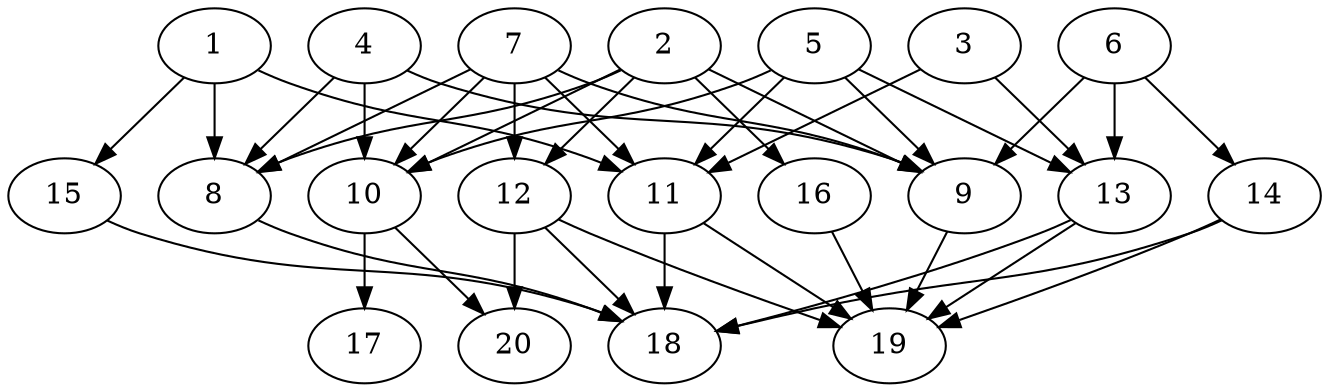 // DAG automatically generated by daggen at Tue Jul 23 14:25:45 2019
// ./daggen --dot -n 20 --ccr 0.5 --fat 0.7 --regular 0.5 --density 0.6 --mindata 5242880 --maxdata 52428800 
digraph G {
  1 [size="75673600", alpha="0.16", expect_size="37836800"] 
  1 -> 8 [size ="37836800"]
  1 -> 11 [size ="37836800"]
  1 -> 15 [size ="37836800"]
  2 [size="31262720", alpha="0.10", expect_size="15631360"] 
  2 -> 8 [size ="15631360"]
  2 -> 9 [size ="15631360"]
  2 -> 10 [size ="15631360"]
  2 -> 12 [size ="15631360"]
  2 -> 16 [size ="15631360"]
  3 [size="37052416", alpha="0.18", expect_size="18526208"] 
  3 -> 11 [size ="18526208"]
  3 -> 13 [size ="18526208"]
  4 [size="15855616", alpha="0.06", expect_size="7927808"] 
  4 -> 8 [size ="7927808"]
  4 -> 9 [size ="7927808"]
  4 -> 10 [size ="7927808"]
  5 [size="80998400", alpha="0.17", expect_size="40499200"] 
  5 -> 9 [size ="40499200"]
  5 -> 10 [size ="40499200"]
  5 -> 11 [size ="40499200"]
  5 -> 13 [size ="40499200"]
  6 [size="94803968", alpha="0.04", expect_size="47401984"] 
  6 -> 9 [size ="47401984"]
  6 -> 13 [size ="47401984"]
  6 -> 14 [size ="47401984"]
  7 [size="32743424", alpha="0.13", expect_size="16371712"] 
  7 -> 8 [size ="16371712"]
  7 -> 9 [size ="16371712"]
  7 -> 10 [size ="16371712"]
  7 -> 11 [size ="16371712"]
  7 -> 12 [size ="16371712"]
  8 [size="75786240", alpha="0.00", expect_size="37893120"] 
  8 -> 18 [size ="37893120"]
  9 [size="51335168", alpha="0.19", expect_size="25667584"] 
  9 -> 19 [size ="25667584"]
  10 [size="21452800", alpha="0.12", expect_size="10726400"] 
  10 -> 17 [size ="10726400"]
  10 -> 20 [size ="10726400"]
  11 [size="101224448", alpha="0.05", expect_size="50612224"] 
  11 -> 18 [size ="50612224"]
  11 -> 19 [size ="50612224"]
  12 [size="83435520", alpha="0.12", expect_size="41717760"] 
  12 -> 18 [size ="41717760"]
  12 -> 19 [size ="41717760"]
  12 -> 20 [size ="41717760"]
  13 [size="34027520", alpha="0.07", expect_size="17013760"] 
  13 -> 18 [size ="17013760"]
  13 -> 19 [size ="17013760"]
  14 [size="23924736", alpha="0.01", expect_size="11962368"] 
  14 -> 18 [size ="11962368"]
  14 -> 19 [size ="11962368"]
  15 [size="50913280", alpha="0.16", expect_size="25456640"] 
  15 -> 18 [size ="25456640"]
  16 [size="38586368", alpha="0.13", expect_size="19293184"] 
  16 -> 19 [size ="19293184"]
  17 [size="55816192", alpha="0.02", expect_size="27908096"] 
  18 [size="20600832", alpha="0.03", expect_size="10300416"] 
  19 [size="22679552", alpha="0.06", expect_size="11339776"] 
  20 [size="17416192", alpha="0.16", expect_size="8708096"] 
}
